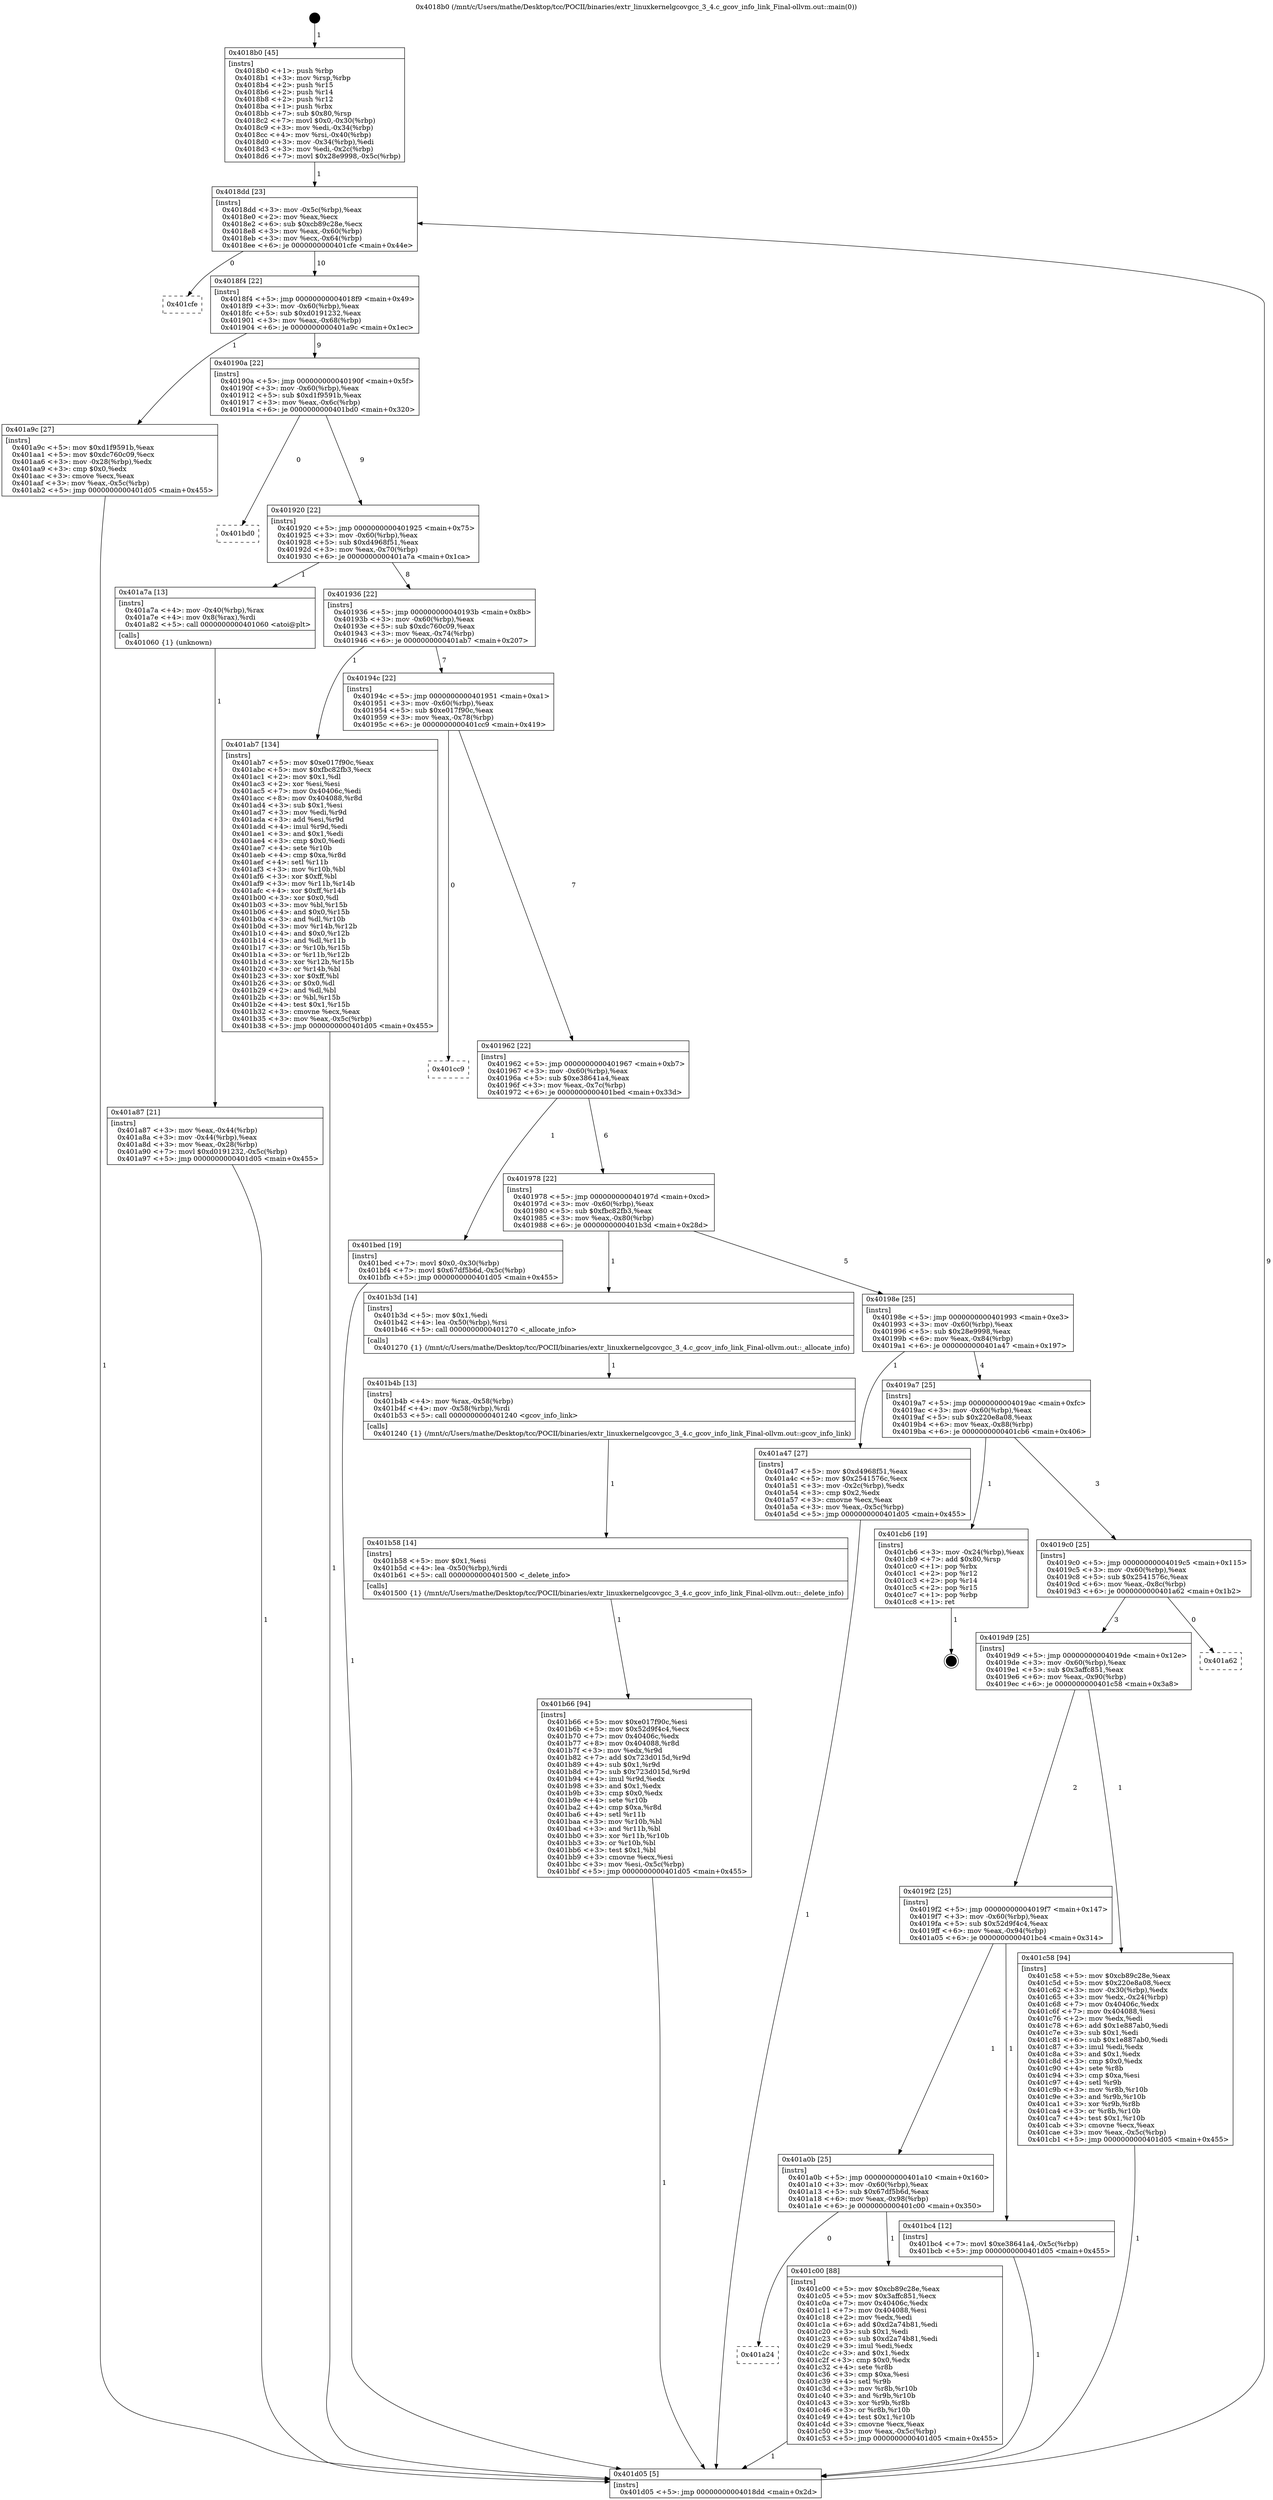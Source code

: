 digraph "0x4018b0" {
  label = "0x4018b0 (/mnt/c/Users/mathe/Desktop/tcc/POCII/binaries/extr_linuxkernelgcovgcc_3_4.c_gcov_info_link_Final-ollvm.out::main(0))"
  labelloc = "t"
  node[shape=record]

  Entry [label="",width=0.3,height=0.3,shape=circle,fillcolor=black,style=filled]
  "0x4018dd" [label="{
     0x4018dd [23]\l
     | [instrs]\l
     &nbsp;&nbsp;0x4018dd \<+3\>: mov -0x5c(%rbp),%eax\l
     &nbsp;&nbsp;0x4018e0 \<+2\>: mov %eax,%ecx\l
     &nbsp;&nbsp;0x4018e2 \<+6\>: sub $0xcb89c28e,%ecx\l
     &nbsp;&nbsp;0x4018e8 \<+3\>: mov %eax,-0x60(%rbp)\l
     &nbsp;&nbsp;0x4018eb \<+3\>: mov %ecx,-0x64(%rbp)\l
     &nbsp;&nbsp;0x4018ee \<+6\>: je 0000000000401cfe \<main+0x44e\>\l
  }"]
  "0x401cfe" [label="{
     0x401cfe\l
  }", style=dashed]
  "0x4018f4" [label="{
     0x4018f4 [22]\l
     | [instrs]\l
     &nbsp;&nbsp;0x4018f4 \<+5\>: jmp 00000000004018f9 \<main+0x49\>\l
     &nbsp;&nbsp;0x4018f9 \<+3\>: mov -0x60(%rbp),%eax\l
     &nbsp;&nbsp;0x4018fc \<+5\>: sub $0xd0191232,%eax\l
     &nbsp;&nbsp;0x401901 \<+3\>: mov %eax,-0x68(%rbp)\l
     &nbsp;&nbsp;0x401904 \<+6\>: je 0000000000401a9c \<main+0x1ec\>\l
  }"]
  Exit [label="",width=0.3,height=0.3,shape=circle,fillcolor=black,style=filled,peripheries=2]
  "0x401a9c" [label="{
     0x401a9c [27]\l
     | [instrs]\l
     &nbsp;&nbsp;0x401a9c \<+5\>: mov $0xd1f9591b,%eax\l
     &nbsp;&nbsp;0x401aa1 \<+5\>: mov $0xdc760c09,%ecx\l
     &nbsp;&nbsp;0x401aa6 \<+3\>: mov -0x28(%rbp),%edx\l
     &nbsp;&nbsp;0x401aa9 \<+3\>: cmp $0x0,%edx\l
     &nbsp;&nbsp;0x401aac \<+3\>: cmove %ecx,%eax\l
     &nbsp;&nbsp;0x401aaf \<+3\>: mov %eax,-0x5c(%rbp)\l
     &nbsp;&nbsp;0x401ab2 \<+5\>: jmp 0000000000401d05 \<main+0x455\>\l
  }"]
  "0x40190a" [label="{
     0x40190a [22]\l
     | [instrs]\l
     &nbsp;&nbsp;0x40190a \<+5\>: jmp 000000000040190f \<main+0x5f\>\l
     &nbsp;&nbsp;0x40190f \<+3\>: mov -0x60(%rbp),%eax\l
     &nbsp;&nbsp;0x401912 \<+5\>: sub $0xd1f9591b,%eax\l
     &nbsp;&nbsp;0x401917 \<+3\>: mov %eax,-0x6c(%rbp)\l
     &nbsp;&nbsp;0x40191a \<+6\>: je 0000000000401bd0 \<main+0x320\>\l
  }"]
  "0x401a24" [label="{
     0x401a24\l
  }", style=dashed]
  "0x401bd0" [label="{
     0x401bd0\l
  }", style=dashed]
  "0x401920" [label="{
     0x401920 [22]\l
     | [instrs]\l
     &nbsp;&nbsp;0x401920 \<+5\>: jmp 0000000000401925 \<main+0x75\>\l
     &nbsp;&nbsp;0x401925 \<+3\>: mov -0x60(%rbp),%eax\l
     &nbsp;&nbsp;0x401928 \<+5\>: sub $0xd4968f51,%eax\l
     &nbsp;&nbsp;0x40192d \<+3\>: mov %eax,-0x70(%rbp)\l
     &nbsp;&nbsp;0x401930 \<+6\>: je 0000000000401a7a \<main+0x1ca\>\l
  }"]
  "0x401c00" [label="{
     0x401c00 [88]\l
     | [instrs]\l
     &nbsp;&nbsp;0x401c00 \<+5\>: mov $0xcb89c28e,%eax\l
     &nbsp;&nbsp;0x401c05 \<+5\>: mov $0x3affc851,%ecx\l
     &nbsp;&nbsp;0x401c0a \<+7\>: mov 0x40406c,%edx\l
     &nbsp;&nbsp;0x401c11 \<+7\>: mov 0x404088,%esi\l
     &nbsp;&nbsp;0x401c18 \<+2\>: mov %edx,%edi\l
     &nbsp;&nbsp;0x401c1a \<+6\>: add $0xd2a74b81,%edi\l
     &nbsp;&nbsp;0x401c20 \<+3\>: sub $0x1,%edi\l
     &nbsp;&nbsp;0x401c23 \<+6\>: sub $0xd2a74b81,%edi\l
     &nbsp;&nbsp;0x401c29 \<+3\>: imul %edi,%edx\l
     &nbsp;&nbsp;0x401c2c \<+3\>: and $0x1,%edx\l
     &nbsp;&nbsp;0x401c2f \<+3\>: cmp $0x0,%edx\l
     &nbsp;&nbsp;0x401c32 \<+4\>: sete %r8b\l
     &nbsp;&nbsp;0x401c36 \<+3\>: cmp $0xa,%esi\l
     &nbsp;&nbsp;0x401c39 \<+4\>: setl %r9b\l
     &nbsp;&nbsp;0x401c3d \<+3\>: mov %r8b,%r10b\l
     &nbsp;&nbsp;0x401c40 \<+3\>: and %r9b,%r10b\l
     &nbsp;&nbsp;0x401c43 \<+3\>: xor %r9b,%r8b\l
     &nbsp;&nbsp;0x401c46 \<+3\>: or %r8b,%r10b\l
     &nbsp;&nbsp;0x401c49 \<+4\>: test $0x1,%r10b\l
     &nbsp;&nbsp;0x401c4d \<+3\>: cmovne %ecx,%eax\l
     &nbsp;&nbsp;0x401c50 \<+3\>: mov %eax,-0x5c(%rbp)\l
     &nbsp;&nbsp;0x401c53 \<+5\>: jmp 0000000000401d05 \<main+0x455\>\l
  }"]
  "0x401a7a" [label="{
     0x401a7a [13]\l
     | [instrs]\l
     &nbsp;&nbsp;0x401a7a \<+4\>: mov -0x40(%rbp),%rax\l
     &nbsp;&nbsp;0x401a7e \<+4\>: mov 0x8(%rax),%rdi\l
     &nbsp;&nbsp;0x401a82 \<+5\>: call 0000000000401060 \<atoi@plt\>\l
     | [calls]\l
     &nbsp;&nbsp;0x401060 \{1\} (unknown)\l
  }"]
  "0x401936" [label="{
     0x401936 [22]\l
     | [instrs]\l
     &nbsp;&nbsp;0x401936 \<+5\>: jmp 000000000040193b \<main+0x8b\>\l
     &nbsp;&nbsp;0x40193b \<+3\>: mov -0x60(%rbp),%eax\l
     &nbsp;&nbsp;0x40193e \<+5\>: sub $0xdc760c09,%eax\l
     &nbsp;&nbsp;0x401943 \<+3\>: mov %eax,-0x74(%rbp)\l
     &nbsp;&nbsp;0x401946 \<+6\>: je 0000000000401ab7 \<main+0x207\>\l
  }"]
  "0x401a0b" [label="{
     0x401a0b [25]\l
     | [instrs]\l
     &nbsp;&nbsp;0x401a0b \<+5\>: jmp 0000000000401a10 \<main+0x160\>\l
     &nbsp;&nbsp;0x401a10 \<+3\>: mov -0x60(%rbp),%eax\l
     &nbsp;&nbsp;0x401a13 \<+5\>: sub $0x67df5b6d,%eax\l
     &nbsp;&nbsp;0x401a18 \<+6\>: mov %eax,-0x98(%rbp)\l
     &nbsp;&nbsp;0x401a1e \<+6\>: je 0000000000401c00 \<main+0x350\>\l
  }"]
  "0x401ab7" [label="{
     0x401ab7 [134]\l
     | [instrs]\l
     &nbsp;&nbsp;0x401ab7 \<+5\>: mov $0xe017f90c,%eax\l
     &nbsp;&nbsp;0x401abc \<+5\>: mov $0xfbc82fb3,%ecx\l
     &nbsp;&nbsp;0x401ac1 \<+2\>: mov $0x1,%dl\l
     &nbsp;&nbsp;0x401ac3 \<+2\>: xor %esi,%esi\l
     &nbsp;&nbsp;0x401ac5 \<+7\>: mov 0x40406c,%edi\l
     &nbsp;&nbsp;0x401acc \<+8\>: mov 0x404088,%r8d\l
     &nbsp;&nbsp;0x401ad4 \<+3\>: sub $0x1,%esi\l
     &nbsp;&nbsp;0x401ad7 \<+3\>: mov %edi,%r9d\l
     &nbsp;&nbsp;0x401ada \<+3\>: add %esi,%r9d\l
     &nbsp;&nbsp;0x401add \<+4\>: imul %r9d,%edi\l
     &nbsp;&nbsp;0x401ae1 \<+3\>: and $0x1,%edi\l
     &nbsp;&nbsp;0x401ae4 \<+3\>: cmp $0x0,%edi\l
     &nbsp;&nbsp;0x401ae7 \<+4\>: sete %r10b\l
     &nbsp;&nbsp;0x401aeb \<+4\>: cmp $0xa,%r8d\l
     &nbsp;&nbsp;0x401aef \<+4\>: setl %r11b\l
     &nbsp;&nbsp;0x401af3 \<+3\>: mov %r10b,%bl\l
     &nbsp;&nbsp;0x401af6 \<+3\>: xor $0xff,%bl\l
     &nbsp;&nbsp;0x401af9 \<+3\>: mov %r11b,%r14b\l
     &nbsp;&nbsp;0x401afc \<+4\>: xor $0xff,%r14b\l
     &nbsp;&nbsp;0x401b00 \<+3\>: xor $0x0,%dl\l
     &nbsp;&nbsp;0x401b03 \<+3\>: mov %bl,%r15b\l
     &nbsp;&nbsp;0x401b06 \<+4\>: and $0x0,%r15b\l
     &nbsp;&nbsp;0x401b0a \<+3\>: and %dl,%r10b\l
     &nbsp;&nbsp;0x401b0d \<+3\>: mov %r14b,%r12b\l
     &nbsp;&nbsp;0x401b10 \<+4\>: and $0x0,%r12b\l
     &nbsp;&nbsp;0x401b14 \<+3\>: and %dl,%r11b\l
     &nbsp;&nbsp;0x401b17 \<+3\>: or %r10b,%r15b\l
     &nbsp;&nbsp;0x401b1a \<+3\>: or %r11b,%r12b\l
     &nbsp;&nbsp;0x401b1d \<+3\>: xor %r12b,%r15b\l
     &nbsp;&nbsp;0x401b20 \<+3\>: or %r14b,%bl\l
     &nbsp;&nbsp;0x401b23 \<+3\>: xor $0xff,%bl\l
     &nbsp;&nbsp;0x401b26 \<+3\>: or $0x0,%dl\l
     &nbsp;&nbsp;0x401b29 \<+2\>: and %dl,%bl\l
     &nbsp;&nbsp;0x401b2b \<+3\>: or %bl,%r15b\l
     &nbsp;&nbsp;0x401b2e \<+4\>: test $0x1,%r15b\l
     &nbsp;&nbsp;0x401b32 \<+3\>: cmovne %ecx,%eax\l
     &nbsp;&nbsp;0x401b35 \<+3\>: mov %eax,-0x5c(%rbp)\l
     &nbsp;&nbsp;0x401b38 \<+5\>: jmp 0000000000401d05 \<main+0x455\>\l
  }"]
  "0x40194c" [label="{
     0x40194c [22]\l
     | [instrs]\l
     &nbsp;&nbsp;0x40194c \<+5\>: jmp 0000000000401951 \<main+0xa1\>\l
     &nbsp;&nbsp;0x401951 \<+3\>: mov -0x60(%rbp),%eax\l
     &nbsp;&nbsp;0x401954 \<+5\>: sub $0xe017f90c,%eax\l
     &nbsp;&nbsp;0x401959 \<+3\>: mov %eax,-0x78(%rbp)\l
     &nbsp;&nbsp;0x40195c \<+6\>: je 0000000000401cc9 \<main+0x419\>\l
  }"]
  "0x401bc4" [label="{
     0x401bc4 [12]\l
     | [instrs]\l
     &nbsp;&nbsp;0x401bc4 \<+7\>: movl $0xe38641a4,-0x5c(%rbp)\l
     &nbsp;&nbsp;0x401bcb \<+5\>: jmp 0000000000401d05 \<main+0x455\>\l
  }"]
  "0x401cc9" [label="{
     0x401cc9\l
  }", style=dashed]
  "0x401962" [label="{
     0x401962 [22]\l
     | [instrs]\l
     &nbsp;&nbsp;0x401962 \<+5\>: jmp 0000000000401967 \<main+0xb7\>\l
     &nbsp;&nbsp;0x401967 \<+3\>: mov -0x60(%rbp),%eax\l
     &nbsp;&nbsp;0x40196a \<+5\>: sub $0xe38641a4,%eax\l
     &nbsp;&nbsp;0x40196f \<+3\>: mov %eax,-0x7c(%rbp)\l
     &nbsp;&nbsp;0x401972 \<+6\>: je 0000000000401bed \<main+0x33d\>\l
  }"]
  "0x4019f2" [label="{
     0x4019f2 [25]\l
     | [instrs]\l
     &nbsp;&nbsp;0x4019f2 \<+5\>: jmp 00000000004019f7 \<main+0x147\>\l
     &nbsp;&nbsp;0x4019f7 \<+3\>: mov -0x60(%rbp),%eax\l
     &nbsp;&nbsp;0x4019fa \<+5\>: sub $0x52d9f4c4,%eax\l
     &nbsp;&nbsp;0x4019ff \<+6\>: mov %eax,-0x94(%rbp)\l
     &nbsp;&nbsp;0x401a05 \<+6\>: je 0000000000401bc4 \<main+0x314\>\l
  }"]
  "0x401bed" [label="{
     0x401bed [19]\l
     | [instrs]\l
     &nbsp;&nbsp;0x401bed \<+7\>: movl $0x0,-0x30(%rbp)\l
     &nbsp;&nbsp;0x401bf4 \<+7\>: movl $0x67df5b6d,-0x5c(%rbp)\l
     &nbsp;&nbsp;0x401bfb \<+5\>: jmp 0000000000401d05 \<main+0x455\>\l
  }"]
  "0x401978" [label="{
     0x401978 [22]\l
     | [instrs]\l
     &nbsp;&nbsp;0x401978 \<+5\>: jmp 000000000040197d \<main+0xcd\>\l
     &nbsp;&nbsp;0x40197d \<+3\>: mov -0x60(%rbp),%eax\l
     &nbsp;&nbsp;0x401980 \<+5\>: sub $0xfbc82fb3,%eax\l
     &nbsp;&nbsp;0x401985 \<+3\>: mov %eax,-0x80(%rbp)\l
     &nbsp;&nbsp;0x401988 \<+6\>: je 0000000000401b3d \<main+0x28d\>\l
  }"]
  "0x401c58" [label="{
     0x401c58 [94]\l
     | [instrs]\l
     &nbsp;&nbsp;0x401c58 \<+5\>: mov $0xcb89c28e,%eax\l
     &nbsp;&nbsp;0x401c5d \<+5\>: mov $0x220e8a08,%ecx\l
     &nbsp;&nbsp;0x401c62 \<+3\>: mov -0x30(%rbp),%edx\l
     &nbsp;&nbsp;0x401c65 \<+3\>: mov %edx,-0x24(%rbp)\l
     &nbsp;&nbsp;0x401c68 \<+7\>: mov 0x40406c,%edx\l
     &nbsp;&nbsp;0x401c6f \<+7\>: mov 0x404088,%esi\l
     &nbsp;&nbsp;0x401c76 \<+2\>: mov %edx,%edi\l
     &nbsp;&nbsp;0x401c78 \<+6\>: add $0x1e887ab0,%edi\l
     &nbsp;&nbsp;0x401c7e \<+3\>: sub $0x1,%edi\l
     &nbsp;&nbsp;0x401c81 \<+6\>: sub $0x1e887ab0,%edi\l
     &nbsp;&nbsp;0x401c87 \<+3\>: imul %edi,%edx\l
     &nbsp;&nbsp;0x401c8a \<+3\>: and $0x1,%edx\l
     &nbsp;&nbsp;0x401c8d \<+3\>: cmp $0x0,%edx\l
     &nbsp;&nbsp;0x401c90 \<+4\>: sete %r8b\l
     &nbsp;&nbsp;0x401c94 \<+3\>: cmp $0xa,%esi\l
     &nbsp;&nbsp;0x401c97 \<+4\>: setl %r9b\l
     &nbsp;&nbsp;0x401c9b \<+3\>: mov %r8b,%r10b\l
     &nbsp;&nbsp;0x401c9e \<+3\>: and %r9b,%r10b\l
     &nbsp;&nbsp;0x401ca1 \<+3\>: xor %r9b,%r8b\l
     &nbsp;&nbsp;0x401ca4 \<+3\>: or %r8b,%r10b\l
     &nbsp;&nbsp;0x401ca7 \<+4\>: test $0x1,%r10b\l
     &nbsp;&nbsp;0x401cab \<+3\>: cmovne %ecx,%eax\l
     &nbsp;&nbsp;0x401cae \<+3\>: mov %eax,-0x5c(%rbp)\l
     &nbsp;&nbsp;0x401cb1 \<+5\>: jmp 0000000000401d05 \<main+0x455\>\l
  }"]
  "0x401b3d" [label="{
     0x401b3d [14]\l
     | [instrs]\l
     &nbsp;&nbsp;0x401b3d \<+5\>: mov $0x1,%edi\l
     &nbsp;&nbsp;0x401b42 \<+4\>: lea -0x50(%rbp),%rsi\l
     &nbsp;&nbsp;0x401b46 \<+5\>: call 0000000000401270 \<_allocate_info\>\l
     | [calls]\l
     &nbsp;&nbsp;0x401270 \{1\} (/mnt/c/Users/mathe/Desktop/tcc/POCII/binaries/extr_linuxkernelgcovgcc_3_4.c_gcov_info_link_Final-ollvm.out::_allocate_info)\l
  }"]
  "0x40198e" [label="{
     0x40198e [25]\l
     | [instrs]\l
     &nbsp;&nbsp;0x40198e \<+5\>: jmp 0000000000401993 \<main+0xe3\>\l
     &nbsp;&nbsp;0x401993 \<+3\>: mov -0x60(%rbp),%eax\l
     &nbsp;&nbsp;0x401996 \<+5\>: sub $0x28e9998,%eax\l
     &nbsp;&nbsp;0x40199b \<+6\>: mov %eax,-0x84(%rbp)\l
     &nbsp;&nbsp;0x4019a1 \<+6\>: je 0000000000401a47 \<main+0x197\>\l
  }"]
  "0x4019d9" [label="{
     0x4019d9 [25]\l
     | [instrs]\l
     &nbsp;&nbsp;0x4019d9 \<+5\>: jmp 00000000004019de \<main+0x12e\>\l
     &nbsp;&nbsp;0x4019de \<+3\>: mov -0x60(%rbp),%eax\l
     &nbsp;&nbsp;0x4019e1 \<+5\>: sub $0x3affc851,%eax\l
     &nbsp;&nbsp;0x4019e6 \<+6\>: mov %eax,-0x90(%rbp)\l
     &nbsp;&nbsp;0x4019ec \<+6\>: je 0000000000401c58 \<main+0x3a8\>\l
  }"]
  "0x401a47" [label="{
     0x401a47 [27]\l
     | [instrs]\l
     &nbsp;&nbsp;0x401a47 \<+5\>: mov $0xd4968f51,%eax\l
     &nbsp;&nbsp;0x401a4c \<+5\>: mov $0x2541576c,%ecx\l
     &nbsp;&nbsp;0x401a51 \<+3\>: mov -0x2c(%rbp),%edx\l
     &nbsp;&nbsp;0x401a54 \<+3\>: cmp $0x2,%edx\l
     &nbsp;&nbsp;0x401a57 \<+3\>: cmovne %ecx,%eax\l
     &nbsp;&nbsp;0x401a5a \<+3\>: mov %eax,-0x5c(%rbp)\l
     &nbsp;&nbsp;0x401a5d \<+5\>: jmp 0000000000401d05 \<main+0x455\>\l
  }"]
  "0x4019a7" [label="{
     0x4019a7 [25]\l
     | [instrs]\l
     &nbsp;&nbsp;0x4019a7 \<+5\>: jmp 00000000004019ac \<main+0xfc\>\l
     &nbsp;&nbsp;0x4019ac \<+3\>: mov -0x60(%rbp),%eax\l
     &nbsp;&nbsp;0x4019af \<+5\>: sub $0x220e8a08,%eax\l
     &nbsp;&nbsp;0x4019b4 \<+6\>: mov %eax,-0x88(%rbp)\l
     &nbsp;&nbsp;0x4019ba \<+6\>: je 0000000000401cb6 \<main+0x406\>\l
  }"]
  "0x401d05" [label="{
     0x401d05 [5]\l
     | [instrs]\l
     &nbsp;&nbsp;0x401d05 \<+5\>: jmp 00000000004018dd \<main+0x2d\>\l
  }"]
  "0x4018b0" [label="{
     0x4018b0 [45]\l
     | [instrs]\l
     &nbsp;&nbsp;0x4018b0 \<+1\>: push %rbp\l
     &nbsp;&nbsp;0x4018b1 \<+3\>: mov %rsp,%rbp\l
     &nbsp;&nbsp;0x4018b4 \<+2\>: push %r15\l
     &nbsp;&nbsp;0x4018b6 \<+2\>: push %r14\l
     &nbsp;&nbsp;0x4018b8 \<+2\>: push %r12\l
     &nbsp;&nbsp;0x4018ba \<+1\>: push %rbx\l
     &nbsp;&nbsp;0x4018bb \<+7\>: sub $0x80,%rsp\l
     &nbsp;&nbsp;0x4018c2 \<+7\>: movl $0x0,-0x30(%rbp)\l
     &nbsp;&nbsp;0x4018c9 \<+3\>: mov %edi,-0x34(%rbp)\l
     &nbsp;&nbsp;0x4018cc \<+4\>: mov %rsi,-0x40(%rbp)\l
     &nbsp;&nbsp;0x4018d0 \<+3\>: mov -0x34(%rbp),%edi\l
     &nbsp;&nbsp;0x4018d3 \<+3\>: mov %edi,-0x2c(%rbp)\l
     &nbsp;&nbsp;0x4018d6 \<+7\>: movl $0x28e9998,-0x5c(%rbp)\l
  }"]
  "0x401a87" [label="{
     0x401a87 [21]\l
     | [instrs]\l
     &nbsp;&nbsp;0x401a87 \<+3\>: mov %eax,-0x44(%rbp)\l
     &nbsp;&nbsp;0x401a8a \<+3\>: mov -0x44(%rbp),%eax\l
     &nbsp;&nbsp;0x401a8d \<+3\>: mov %eax,-0x28(%rbp)\l
     &nbsp;&nbsp;0x401a90 \<+7\>: movl $0xd0191232,-0x5c(%rbp)\l
     &nbsp;&nbsp;0x401a97 \<+5\>: jmp 0000000000401d05 \<main+0x455\>\l
  }"]
  "0x401b4b" [label="{
     0x401b4b [13]\l
     | [instrs]\l
     &nbsp;&nbsp;0x401b4b \<+4\>: mov %rax,-0x58(%rbp)\l
     &nbsp;&nbsp;0x401b4f \<+4\>: mov -0x58(%rbp),%rdi\l
     &nbsp;&nbsp;0x401b53 \<+5\>: call 0000000000401240 \<gcov_info_link\>\l
     | [calls]\l
     &nbsp;&nbsp;0x401240 \{1\} (/mnt/c/Users/mathe/Desktop/tcc/POCII/binaries/extr_linuxkernelgcovgcc_3_4.c_gcov_info_link_Final-ollvm.out::gcov_info_link)\l
  }"]
  "0x401b58" [label="{
     0x401b58 [14]\l
     | [instrs]\l
     &nbsp;&nbsp;0x401b58 \<+5\>: mov $0x1,%esi\l
     &nbsp;&nbsp;0x401b5d \<+4\>: lea -0x50(%rbp),%rdi\l
     &nbsp;&nbsp;0x401b61 \<+5\>: call 0000000000401500 \<_delete_info\>\l
     | [calls]\l
     &nbsp;&nbsp;0x401500 \{1\} (/mnt/c/Users/mathe/Desktop/tcc/POCII/binaries/extr_linuxkernelgcovgcc_3_4.c_gcov_info_link_Final-ollvm.out::_delete_info)\l
  }"]
  "0x401b66" [label="{
     0x401b66 [94]\l
     | [instrs]\l
     &nbsp;&nbsp;0x401b66 \<+5\>: mov $0xe017f90c,%esi\l
     &nbsp;&nbsp;0x401b6b \<+5\>: mov $0x52d9f4c4,%ecx\l
     &nbsp;&nbsp;0x401b70 \<+7\>: mov 0x40406c,%edx\l
     &nbsp;&nbsp;0x401b77 \<+8\>: mov 0x404088,%r8d\l
     &nbsp;&nbsp;0x401b7f \<+3\>: mov %edx,%r9d\l
     &nbsp;&nbsp;0x401b82 \<+7\>: add $0x723d015d,%r9d\l
     &nbsp;&nbsp;0x401b89 \<+4\>: sub $0x1,%r9d\l
     &nbsp;&nbsp;0x401b8d \<+7\>: sub $0x723d015d,%r9d\l
     &nbsp;&nbsp;0x401b94 \<+4\>: imul %r9d,%edx\l
     &nbsp;&nbsp;0x401b98 \<+3\>: and $0x1,%edx\l
     &nbsp;&nbsp;0x401b9b \<+3\>: cmp $0x0,%edx\l
     &nbsp;&nbsp;0x401b9e \<+4\>: sete %r10b\l
     &nbsp;&nbsp;0x401ba2 \<+4\>: cmp $0xa,%r8d\l
     &nbsp;&nbsp;0x401ba6 \<+4\>: setl %r11b\l
     &nbsp;&nbsp;0x401baa \<+3\>: mov %r10b,%bl\l
     &nbsp;&nbsp;0x401bad \<+3\>: and %r11b,%bl\l
     &nbsp;&nbsp;0x401bb0 \<+3\>: xor %r11b,%r10b\l
     &nbsp;&nbsp;0x401bb3 \<+3\>: or %r10b,%bl\l
     &nbsp;&nbsp;0x401bb6 \<+3\>: test $0x1,%bl\l
     &nbsp;&nbsp;0x401bb9 \<+3\>: cmovne %ecx,%esi\l
     &nbsp;&nbsp;0x401bbc \<+3\>: mov %esi,-0x5c(%rbp)\l
     &nbsp;&nbsp;0x401bbf \<+5\>: jmp 0000000000401d05 \<main+0x455\>\l
  }"]
  "0x401a62" [label="{
     0x401a62\l
  }", style=dashed]
  "0x401cb6" [label="{
     0x401cb6 [19]\l
     | [instrs]\l
     &nbsp;&nbsp;0x401cb6 \<+3\>: mov -0x24(%rbp),%eax\l
     &nbsp;&nbsp;0x401cb9 \<+7\>: add $0x80,%rsp\l
     &nbsp;&nbsp;0x401cc0 \<+1\>: pop %rbx\l
     &nbsp;&nbsp;0x401cc1 \<+2\>: pop %r12\l
     &nbsp;&nbsp;0x401cc3 \<+2\>: pop %r14\l
     &nbsp;&nbsp;0x401cc5 \<+2\>: pop %r15\l
     &nbsp;&nbsp;0x401cc7 \<+1\>: pop %rbp\l
     &nbsp;&nbsp;0x401cc8 \<+1\>: ret\l
  }"]
  "0x4019c0" [label="{
     0x4019c0 [25]\l
     | [instrs]\l
     &nbsp;&nbsp;0x4019c0 \<+5\>: jmp 00000000004019c5 \<main+0x115\>\l
     &nbsp;&nbsp;0x4019c5 \<+3\>: mov -0x60(%rbp),%eax\l
     &nbsp;&nbsp;0x4019c8 \<+5\>: sub $0x2541576c,%eax\l
     &nbsp;&nbsp;0x4019cd \<+6\>: mov %eax,-0x8c(%rbp)\l
     &nbsp;&nbsp;0x4019d3 \<+6\>: je 0000000000401a62 \<main+0x1b2\>\l
  }"]
  Entry -> "0x4018b0" [label=" 1"]
  "0x4018dd" -> "0x401cfe" [label=" 0"]
  "0x4018dd" -> "0x4018f4" [label=" 10"]
  "0x401cb6" -> Exit [label=" 1"]
  "0x4018f4" -> "0x401a9c" [label=" 1"]
  "0x4018f4" -> "0x40190a" [label=" 9"]
  "0x401c58" -> "0x401d05" [label=" 1"]
  "0x40190a" -> "0x401bd0" [label=" 0"]
  "0x40190a" -> "0x401920" [label=" 9"]
  "0x401c00" -> "0x401d05" [label=" 1"]
  "0x401920" -> "0x401a7a" [label=" 1"]
  "0x401920" -> "0x401936" [label=" 8"]
  "0x401a0b" -> "0x401a24" [label=" 0"]
  "0x401936" -> "0x401ab7" [label=" 1"]
  "0x401936" -> "0x40194c" [label=" 7"]
  "0x401a0b" -> "0x401c00" [label=" 1"]
  "0x40194c" -> "0x401cc9" [label=" 0"]
  "0x40194c" -> "0x401962" [label=" 7"]
  "0x401bed" -> "0x401d05" [label=" 1"]
  "0x401962" -> "0x401bed" [label=" 1"]
  "0x401962" -> "0x401978" [label=" 6"]
  "0x4019f2" -> "0x401a0b" [label=" 1"]
  "0x401978" -> "0x401b3d" [label=" 1"]
  "0x401978" -> "0x40198e" [label=" 5"]
  "0x4019f2" -> "0x401bc4" [label=" 1"]
  "0x40198e" -> "0x401a47" [label=" 1"]
  "0x40198e" -> "0x4019a7" [label=" 4"]
  "0x401a47" -> "0x401d05" [label=" 1"]
  "0x4018b0" -> "0x4018dd" [label=" 1"]
  "0x401d05" -> "0x4018dd" [label=" 9"]
  "0x401a7a" -> "0x401a87" [label=" 1"]
  "0x401a87" -> "0x401d05" [label=" 1"]
  "0x401a9c" -> "0x401d05" [label=" 1"]
  "0x401ab7" -> "0x401d05" [label=" 1"]
  "0x401b3d" -> "0x401b4b" [label=" 1"]
  "0x401b4b" -> "0x401b58" [label=" 1"]
  "0x401b58" -> "0x401b66" [label=" 1"]
  "0x401b66" -> "0x401d05" [label=" 1"]
  "0x4019d9" -> "0x4019f2" [label=" 2"]
  "0x4019a7" -> "0x401cb6" [label=" 1"]
  "0x4019a7" -> "0x4019c0" [label=" 3"]
  "0x4019d9" -> "0x401c58" [label=" 1"]
  "0x4019c0" -> "0x401a62" [label=" 0"]
  "0x4019c0" -> "0x4019d9" [label=" 3"]
  "0x401bc4" -> "0x401d05" [label=" 1"]
}
